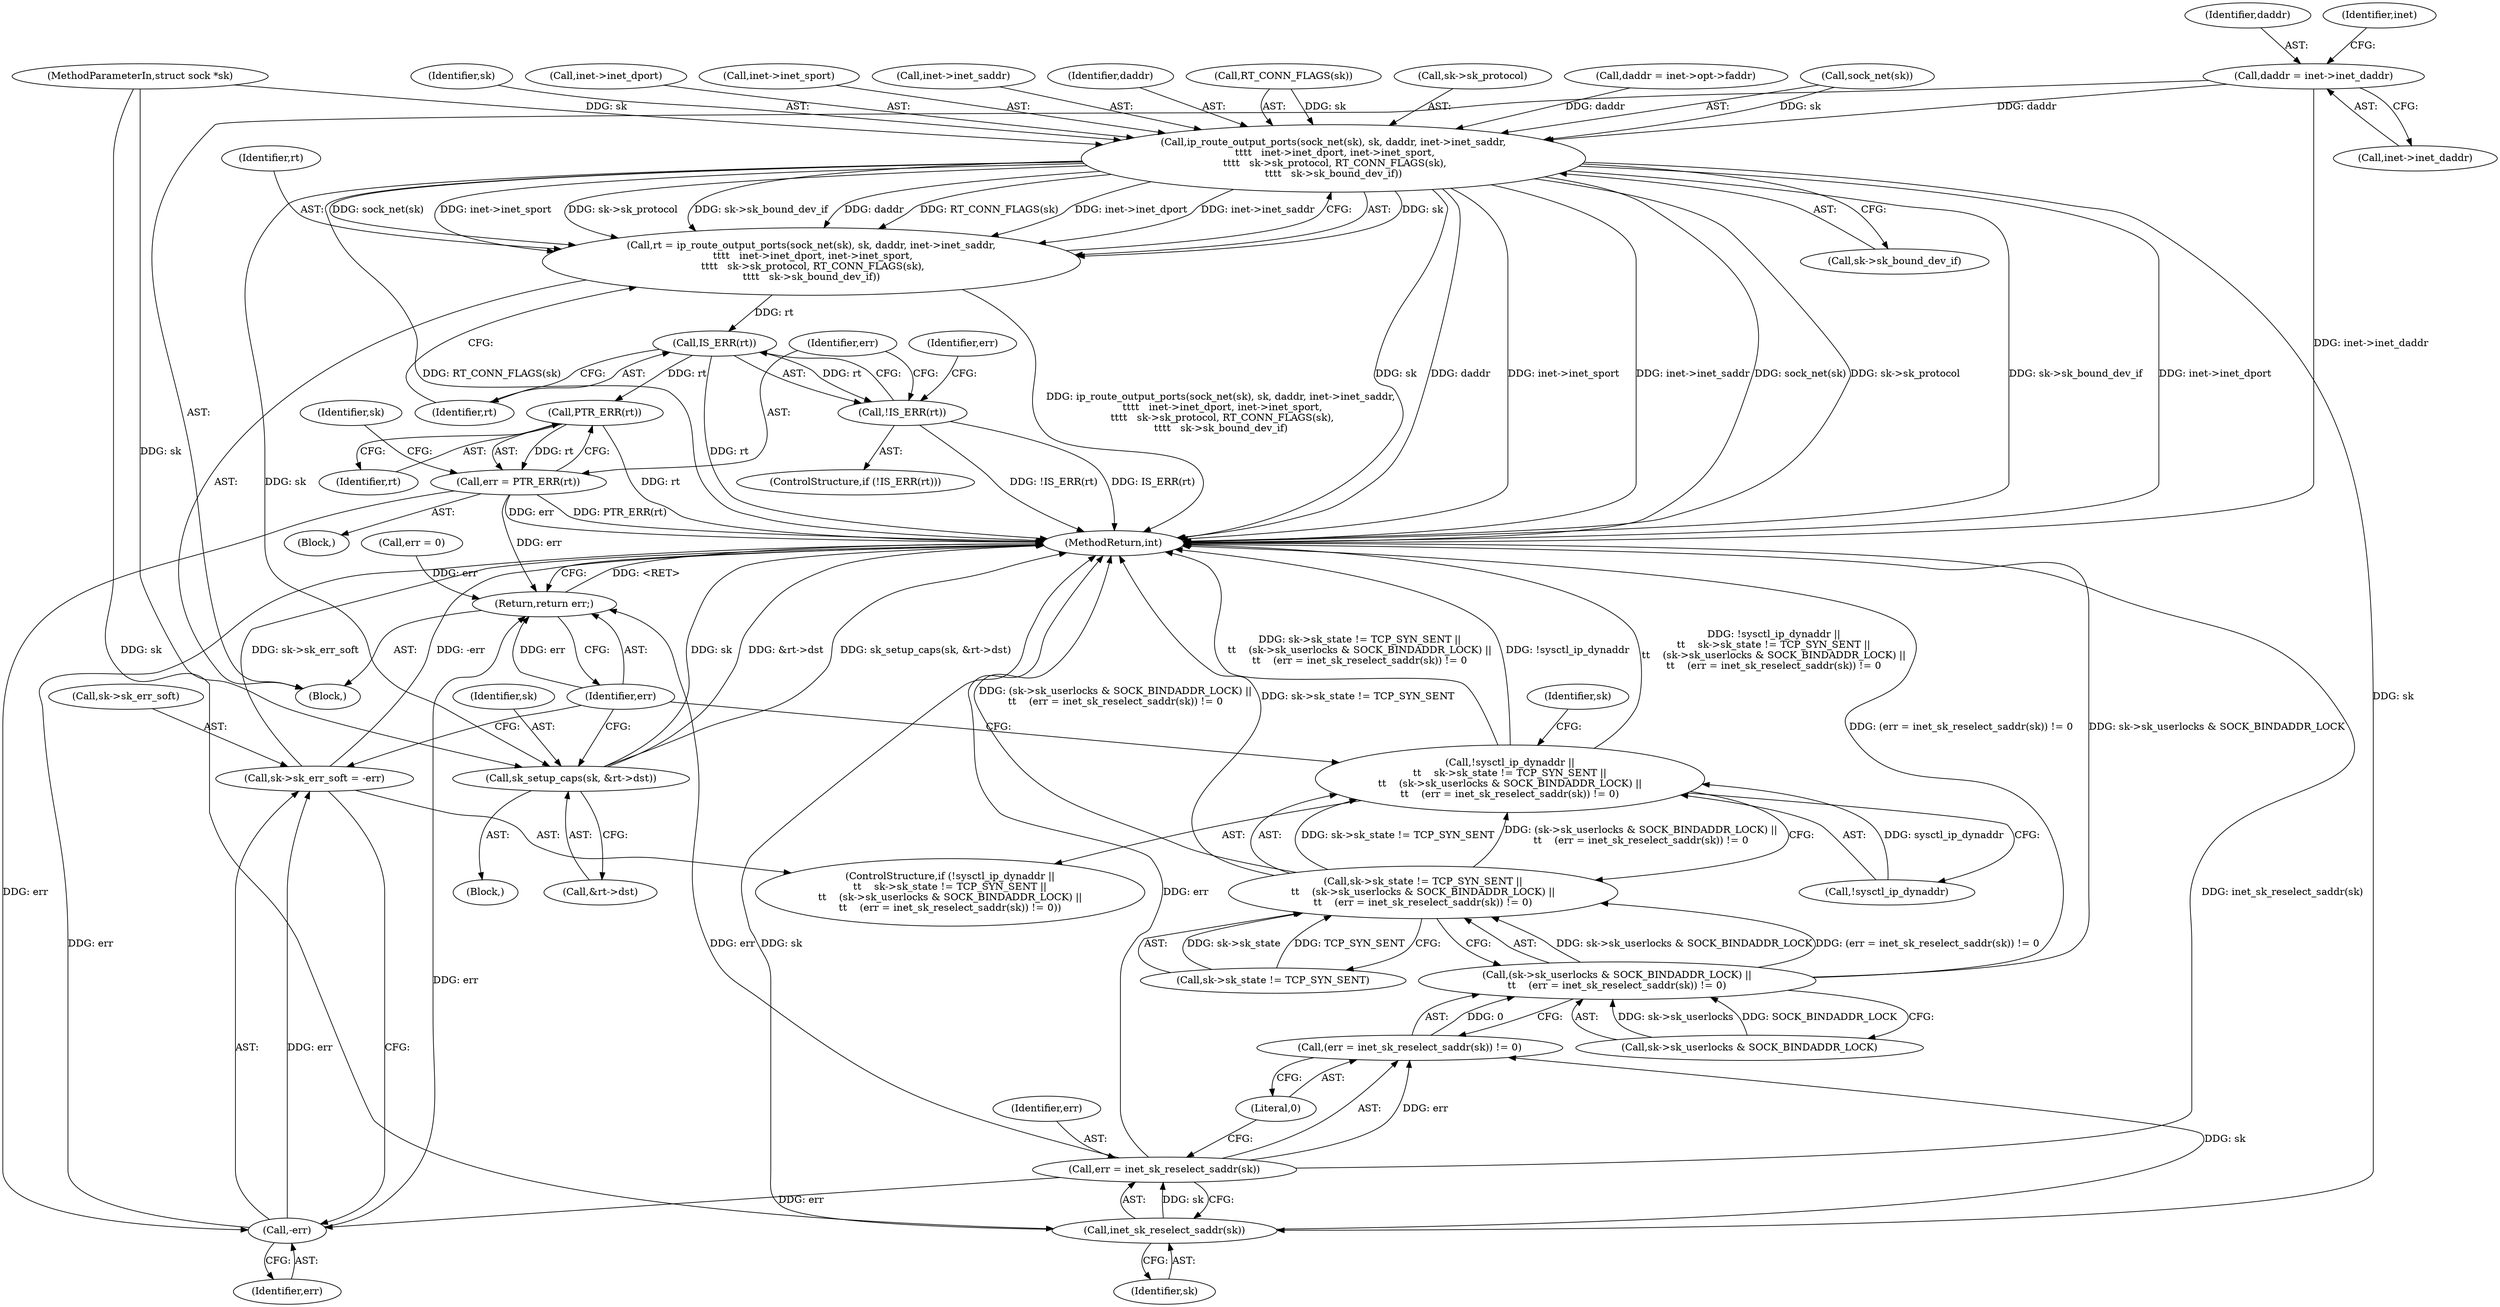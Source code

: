 digraph "0_linux_f6d8bd051c391c1c0458a30b2a7abcd939329259_2@pointer" {
"1000126" [label="(Call,daddr = inet->inet_daddr)"];
"1000150" [label="(Call,ip_route_output_ports(sock_net(sk), sk, daddr, inet->inet_saddr,\n \t\t\t\t   inet->inet_dport, inet->inet_sport,\n \t\t\t\t   sk->sk_protocol, RT_CONN_FLAGS(sk),\n\t\t\t\t   sk->sk_bound_dev_if))"];
"1000148" [label="(Call,rt = ip_route_output_ports(sock_net(sk), sk, daddr, inet->inet_saddr,\n \t\t\t\t   inet->inet_dport, inet->inet_sport,\n \t\t\t\t   sk->sk_protocol, RT_CONN_FLAGS(sk),\n\t\t\t\t   sk->sk_bound_dev_if))"];
"1000174" [label="(Call,IS_ERR(rt))"];
"1000173" [label="(Call,!IS_ERR(rt))"];
"1000190" [label="(Call,PTR_ERR(rt))"];
"1000188" [label="(Call,err = PTR_ERR(rt))"];
"1000223" [label="(Call,-err)"];
"1000219" [label="(Call,sk->sk_err_soft = -err)"];
"1000225" [label="(Return,return err;)"];
"1000180" [label="(Call,sk_setup_caps(sk, &rt->dst))"];
"1000216" [label="(Call,inet_sk_reselect_saddr(sk))"];
"1000213" [label="(Call,(err = inet_sk_reselect_saddr(sk)) != 0)"];
"1000207" [label="(Call,(sk->sk_userlocks & SOCK_BINDADDR_LOCK) ||\n\t\t    (err = inet_sk_reselect_saddr(sk)) != 0)"];
"1000201" [label="(Call,sk->sk_state != TCP_SYN_SENT ||\n\t\t    (sk->sk_userlocks & SOCK_BINDADDR_LOCK) ||\n\t\t    (err = inet_sk_reselect_saddr(sk)) != 0)"];
"1000198" [label="(Call,!sysctl_ip_dynaddr ||\n\t\t    sk->sk_state != TCP_SYN_SENT ||\n\t\t    (sk->sk_userlocks & SOCK_BINDADDR_LOCK) ||\n\t\t    (err = inet_sk_reselect_saddr(sk)) != 0)"];
"1000214" [label="(Call,err = inet_sk_reselect_saddr(sk))"];
"1000217" [label="(Identifier,sk)"];
"1000224" [label="(Identifier,err)"];
"1000219" [label="(Call,sk->sk_err_soft = -err)"];
"1000198" [label="(Call,!sysctl_ip_dynaddr ||\n\t\t    sk->sk_state != TCP_SYN_SENT ||\n\t\t    (sk->sk_userlocks & SOCK_BINDADDR_LOCK) ||\n\t\t    (err = inet_sk_reselect_saddr(sk)) != 0)"];
"1000150" [label="(Call,ip_route_output_ports(sock_net(sk), sk, daddr, inet->inet_saddr,\n \t\t\t\t   inet->inet_dport, inet->inet_sport,\n \t\t\t\t   sk->sk_protocol, RT_CONN_FLAGS(sk),\n\t\t\t\t   sk->sk_bound_dev_if))"];
"1000197" [label="(ControlStructure,if (!sysctl_ip_dynaddr ||\n\t\t    sk->sk_state != TCP_SYN_SENT ||\n\t\t    (sk->sk_userlocks & SOCK_BINDADDR_LOCK) ||\n\t\t    (err = inet_sk_reselect_saddr(sk)) != 0))"];
"1000128" [label="(Call,inet->inet_daddr)"];
"1000158" [label="(Call,inet->inet_dport)"];
"1000191" [label="(Identifier,rt)"];
"1000225" [label="(Return,return err;)"];
"1000187" [label="(Block,)"];
"1000161" [label="(Call,inet->inet_sport)"];
"1000215" [label="(Identifier,err)"];
"1000175" [label="(Identifier,rt)"];
"1000201" [label="(Call,sk->sk_state != TCP_SYN_SENT ||\n\t\t    (sk->sk_userlocks & SOCK_BINDADDR_LOCK) ||\n\t\t    (err = inet_sk_reselect_saddr(sk)) != 0)"];
"1000127" [label="(Identifier,daddr)"];
"1000155" [label="(Call,inet->inet_saddr)"];
"1000213" [label="(Call,(err = inet_sk_reselect_saddr(sk)) != 0)"];
"1000194" [label="(Identifier,sk)"];
"1000177" [label="(Call,err = 0)"];
"1000176" [label="(Block,)"];
"1000199" [label="(Call,!sysctl_ip_dynaddr)"];
"1000169" [label="(Call,sk->sk_bound_dev_if)"];
"1000189" [label="(Identifier,err)"];
"1000214" [label="(Call,err = inet_sk_reselect_saddr(sk))"];
"1000148" [label="(Call,rt = ip_route_output_ports(sock_net(sk), sk, daddr, inet->inet_saddr,\n \t\t\t\t   inet->inet_dport, inet->inet_sport,\n \t\t\t\t   sk->sk_protocol, RT_CONN_FLAGS(sk),\n\t\t\t\t   sk->sk_bound_dev_if))"];
"1000216" [label="(Call,inet_sk_reselect_saddr(sk))"];
"1000188" [label="(Call,err = PTR_ERR(rt))"];
"1000181" [label="(Identifier,sk)"];
"1000154" [label="(Identifier,daddr)"];
"1000167" [label="(Call,RT_CONN_FLAGS(sk))"];
"1000134" [label="(Identifier,inet)"];
"1000174" [label="(Call,IS_ERR(rt))"];
"1000149" [label="(Identifier,rt)"];
"1000164" [label="(Call,sk->sk_protocol)"];
"1000190" [label="(Call,PTR_ERR(rt))"];
"1000172" [label="(ControlStructure,if (!IS_ERR(rt)))"];
"1000178" [label="(Identifier,err)"];
"1000141" [label="(Call,daddr = inet->opt->faddr)"];
"1000182" [label="(Call,&rt->dst)"];
"1000173" [label="(Call,!IS_ERR(rt))"];
"1000208" [label="(Call,sk->sk_userlocks & SOCK_BINDADDR_LOCK)"];
"1000220" [label="(Call,sk->sk_err_soft)"];
"1000227" [label="(MethodReturn,int)"];
"1000151" [label="(Call,sock_net(sk))"];
"1000153" [label="(Identifier,sk)"];
"1000126" [label="(Call,daddr = inet->inet_daddr)"];
"1000180" [label="(Call,sk_setup_caps(sk, &rt->dst))"];
"1000218" [label="(Literal,0)"];
"1000223" [label="(Call,-err)"];
"1000105" [label="(MethodParameterIn,struct sock *sk)"];
"1000221" [label="(Identifier,sk)"];
"1000207" [label="(Call,(sk->sk_userlocks & SOCK_BINDADDR_LOCK) ||\n\t\t    (err = inet_sk_reselect_saddr(sk)) != 0)"];
"1000106" [label="(Block,)"];
"1000226" [label="(Identifier,err)"];
"1000202" [label="(Call,sk->sk_state != TCP_SYN_SENT)"];
"1000126" -> "1000106"  [label="AST: "];
"1000126" -> "1000128"  [label="CFG: "];
"1000127" -> "1000126"  [label="AST: "];
"1000128" -> "1000126"  [label="AST: "];
"1000134" -> "1000126"  [label="CFG: "];
"1000126" -> "1000227"  [label="DDG: inet->inet_daddr"];
"1000126" -> "1000150"  [label="DDG: daddr"];
"1000150" -> "1000148"  [label="AST: "];
"1000150" -> "1000169"  [label="CFG: "];
"1000151" -> "1000150"  [label="AST: "];
"1000153" -> "1000150"  [label="AST: "];
"1000154" -> "1000150"  [label="AST: "];
"1000155" -> "1000150"  [label="AST: "];
"1000158" -> "1000150"  [label="AST: "];
"1000161" -> "1000150"  [label="AST: "];
"1000164" -> "1000150"  [label="AST: "];
"1000167" -> "1000150"  [label="AST: "];
"1000169" -> "1000150"  [label="AST: "];
"1000148" -> "1000150"  [label="CFG: "];
"1000150" -> "1000227"  [label="DDG: sock_net(sk)"];
"1000150" -> "1000227"  [label="DDG: sk->sk_protocol"];
"1000150" -> "1000227"  [label="DDG: sk->sk_bound_dev_if"];
"1000150" -> "1000227"  [label="DDG: inet->inet_saddr"];
"1000150" -> "1000227"  [label="DDG: inet->inet_dport"];
"1000150" -> "1000227"  [label="DDG: RT_CONN_FLAGS(sk)"];
"1000150" -> "1000227"  [label="DDG: sk"];
"1000150" -> "1000227"  [label="DDG: daddr"];
"1000150" -> "1000227"  [label="DDG: inet->inet_sport"];
"1000150" -> "1000148"  [label="DDG: sk"];
"1000150" -> "1000148"  [label="DDG: sock_net(sk)"];
"1000150" -> "1000148"  [label="DDG: inet->inet_sport"];
"1000150" -> "1000148"  [label="DDG: sk->sk_protocol"];
"1000150" -> "1000148"  [label="DDG: sk->sk_bound_dev_if"];
"1000150" -> "1000148"  [label="DDG: daddr"];
"1000150" -> "1000148"  [label="DDG: RT_CONN_FLAGS(sk)"];
"1000150" -> "1000148"  [label="DDG: inet->inet_dport"];
"1000150" -> "1000148"  [label="DDG: inet->inet_saddr"];
"1000151" -> "1000150"  [label="DDG: sk"];
"1000167" -> "1000150"  [label="DDG: sk"];
"1000105" -> "1000150"  [label="DDG: sk"];
"1000141" -> "1000150"  [label="DDG: daddr"];
"1000150" -> "1000180"  [label="DDG: sk"];
"1000150" -> "1000216"  [label="DDG: sk"];
"1000148" -> "1000106"  [label="AST: "];
"1000149" -> "1000148"  [label="AST: "];
"1000175" -> "1000148"  [label="CFG: "];
"1000148" -> "1000227"  [label="DDG: ip_route_output_ports(sock_net(sk), sk, daddr, inet->inet_saddr,\n \t\t\t\t   inet->inet_dport, inet->inet_sport,\n \t\t\t\t   sk->sk_protocol, RT_CONN_FLAGS(sk),\n\t\t\t\t   sk->sk_bound_dev_if)"];
"1000148" -> "1000174"  [label="DDG: rt"];
"1000174" -> "1000173"  [label="AST: "];
"1000174" -> "1000175"  [label="CFG: "];
"1000175" -> "1000174"  [label="AST: "];
"1000173" -> "1000174"  [label="CFG: "];
"1000174" -> "1000227"  [label="DDG: rt"];
"1000174" -> "1000173"  [label="DDG: rt"];
"1000174" -> "1000190"  [label="DDG: rt"];
"1000173" -> "1000172"  [label="AST: "];
"1000178" -> "1000173"  [label="CFG: "];
"1000189" -> "1000173"  [label="CFG: "];
"1000173" -> "1000227"  [label="DDG: !IS_ERR(rt)"];
"1000173" -> "1000227"  [label="DDG: IS_ERR(rt)"];
"1000190" -> "1000188"  [label="AST: "];
"1000190" -> "1000191"  [label="CFG: "];
"1000191" -> "1000190"  [label="AST: "];
"1000188" -> "1000190"  [label="CFG: "];
"1000190" -> "1000227"  [label="DDG: rt"];
"1000190" -> "1000188"  [label="DDG: rt"];
"1000188" -> "1000187"  [label="AST: "];
"1000189" -> "1000188"  [label="AST: "];
"1000194" -> "1000188"  [label="CFG: "];
"1000188" -> "1000227"  [label="DDG: PTR_ERR(rt)"];
"1000188" -> "1000227"  [label="DDG: err"];
"1000188" -> "1000223"  [label="DDG: err"];
"1000188" -> "1000225"  [label="DDG: err"];
"1000223" -> "1000219"  [label="AST: "];
"1000223" -> "1000224"  [label="CFG: "];
"1000224" -> "1000223"  [label="AST: "];
"1000219" -> "1000223"  [label="CFG: "];
"1000223" -> "1000227"  [label="DDG: err"];
"1000223" -> "1000219"  [label="DDG: err"];
"1000214" -> "1000223"  [label="DDG: err"];
"1000223" -> "1000225"  [label="DDG: err"];
"1000219" -> "1000197"  [label="AST: "];
"1000220" -> "1000219"  [label="AST: "];
"1000226" -> "1000219"  [label="CFG: "];
"1000219" -> "1000227"  [label="DDG: -err"];
"1000219" -> "1000227"  [label="DDG: sk->sk_err_soft"];
"1000225" -> "1000106"  [label="AST: "];
"1000225" -> "1000226"  [label="CFG: "];
"1000226" -> "1000225"  [label="AST: "];
"1000227" -> "1000225"  [label="CFG: "];
"1000225" -> "1000227"  [label="DDG: <RET>"];
"1000226" -> "1000225"  [label="DDG: err"];
"1000177" -> "1000225"  [label="DDG: err"];
"1000214" -> "1000225"  [label="DDG: err"];
"1000180" -> "1000176"  [label="AST: "];
"1000180" -> "1000182"  [label="CFG: "];
"1000181" -> "1000180"  [label="AST: "];
"1000182" -> "1000180"  [label="AST: "];
"1000226" -> "1000180"  [label="CFG: "];
"1000180" -> "1000227"  [label="DDG: sk"];
"1000180" -> "1000227"  [label="DDG: &rt->dst"];
"1000180" -> "1000227"  [label="DDG: sk_setup_caps(sk, &rt->dst)"];
"1000105" -> "1000180"  [label="DDG: sk"];
"1000216" -> "1000214"  [label="AST: "];
"1000216" -> "1000217"  [label="CFG: "];
"1000217" -> "1000216"  [label="AST: "];
"1000214" -> "1000216"  [label="CFG: "];
"1000216" -> "1000227"  [label="DDG: sk"];
"1000216" -> "1000213"  [label="DDG: sk"];
"1000216" -> "1000214"  [label="DDG: sk"];
"1000105" -> "1000216"  [label="DDG: sk"];
"1000213" -> "1000207"  [label="AST: "];
"1000213" -> "1000218"  [label="CFG: "];
"1000214" -> "1000213"  [label="AST: "];
"1000218" -> "1000213"  [label="AST: "];
"1000207" -> "1000213"  [label="CFG: "];
"1000213" -> "1000207"  [label="DDG: 0"];
"1000214" -> "1000213"  [label="DDG: err"];
"1000207" -> "1000201"  [label="AST: "];
"1000207" -> "1000208"  [label="CFG: "];
"1000208" -> "1000207"  [label="AST: "];
"1000201" -> "1000207"  [label="CFG: "];
"1000207" -> "1000227"  [label="DDG: sk->sk_userlocks & SOCK_BINDADDR_LOCK"];
"1000207" -> "1000227"  [label="DDG: (err = inet_sk_reselect_saddr(sk)) != 0"];
"1000207" -> "1000201"  [label="DDG: sk->sk_userlocks & SOCK_BINDADDR_LOCK"];
"1000207" -> "1000201"  [label="DDG: (err = inet_sk_reselect_saddr(sk)) != 0"];
"1000208" -> "1000207"  [label="DDG: sk->sk_userlocks"];
"1000208" -> "1000207"  [label="DDG: SOCK_BINDADDR_LOCK"];
"1000201" -> "1000198"  [label="AST: "];
"1000201" -> "1000202"  [label="CFG: "];
"1000202" -> "1000201"  [label="AST: "];
"1000198" -> "1000201"  [label="CFG: "];
"1000201" -> "1000227"  [label="DDG: (sk->sk_userlocks & SOCK_BINDADDR_LOCK) ||\n\t\t    (err = inet_sk_reselect_saddr(sk)) != 0"];
"1000201" -> "1000227"  [label="DDG: sk->sk_state != TCP_SYN_SENT"];
"1000201" -> "1000198"  [label="DDG: sk->sk_state != TCP_SYN_SENT"];
"1000201" -> "1000198"  [label="DDG: (sk->sk_userlocks & SOCK_BINDADDR_LOCK) ||\n\t\t    (err = inet_sk_reselect_saddr(sk)) != 0"];
"1000202" -> "1000201"  [label="DDG: sk->sk_state"];
"1000202" -> "1000201"  [label="DDG: TCP_SYN_SENT"];
"1000198" -> "1000197"  [label="AST: "];
"1000198" -> "1000199"  [label="CFG: "];
"1000199" -> "1000198"  [label="AST: "];
"1000221" -> "1000198"  [label="CFG: "];
"1000226" -> "1000198"  [label="CFG: "];
"1000198" -> "1000227"  [label="DDG: sk->sk_state != TCP_SYN_SENT ||\n\t\t    (sk->sk_userlocks & SOCK_BINDADDR_LOCK) ||\n\t\t    (err = inet_sk_reselect_saddr(sk)) != 0"];
"1000198" -> "1000227"  [label="DDG: !sysctl_ip_dynaddr"];
"1000198" -> "1000227"  [label="DDG: !sysctl_ip_dynaddr ||\n\t\t    sk->sk_state != TCP_SYN_SENT ||\n\t\t    (sk->sk_userlocks & SOCK_BINDADDR_LOCK) ||\n\t\t    (err = inet_sk_reselect_saddr(sk)) != 0"];
"1000199" -> "1000198"  [label="DDG: sysctl_ip_dynaddr"];
"1000215" -> "1000214"  [label="AST: "];
"1000218" -> "1000214"  [label="CFG: "];
"1000214" -> "1000227"  [label="DDG: inet_sk_reselect_saddr(sk)"];
"1000214" -> "1000227"  [label="DDG: err"];
}
